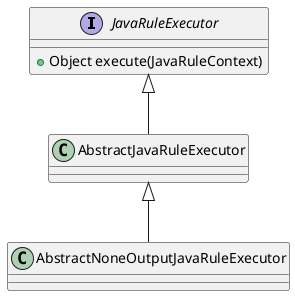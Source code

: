 @startuml

interface JavaRuleExecutor
JavaRuleExecutor : +Object execute(JavaRuleContext)

class AbstractJavaRuleExecutor
class AbstractNoneOutputJavaRuleExecutor

JavaRuleExecutor <|-- AbstractJavaRuleExecutor
AbstractJavaRuleExecutor <|-- AbstractNoneOutputJavaRuleExecutor

@enduml